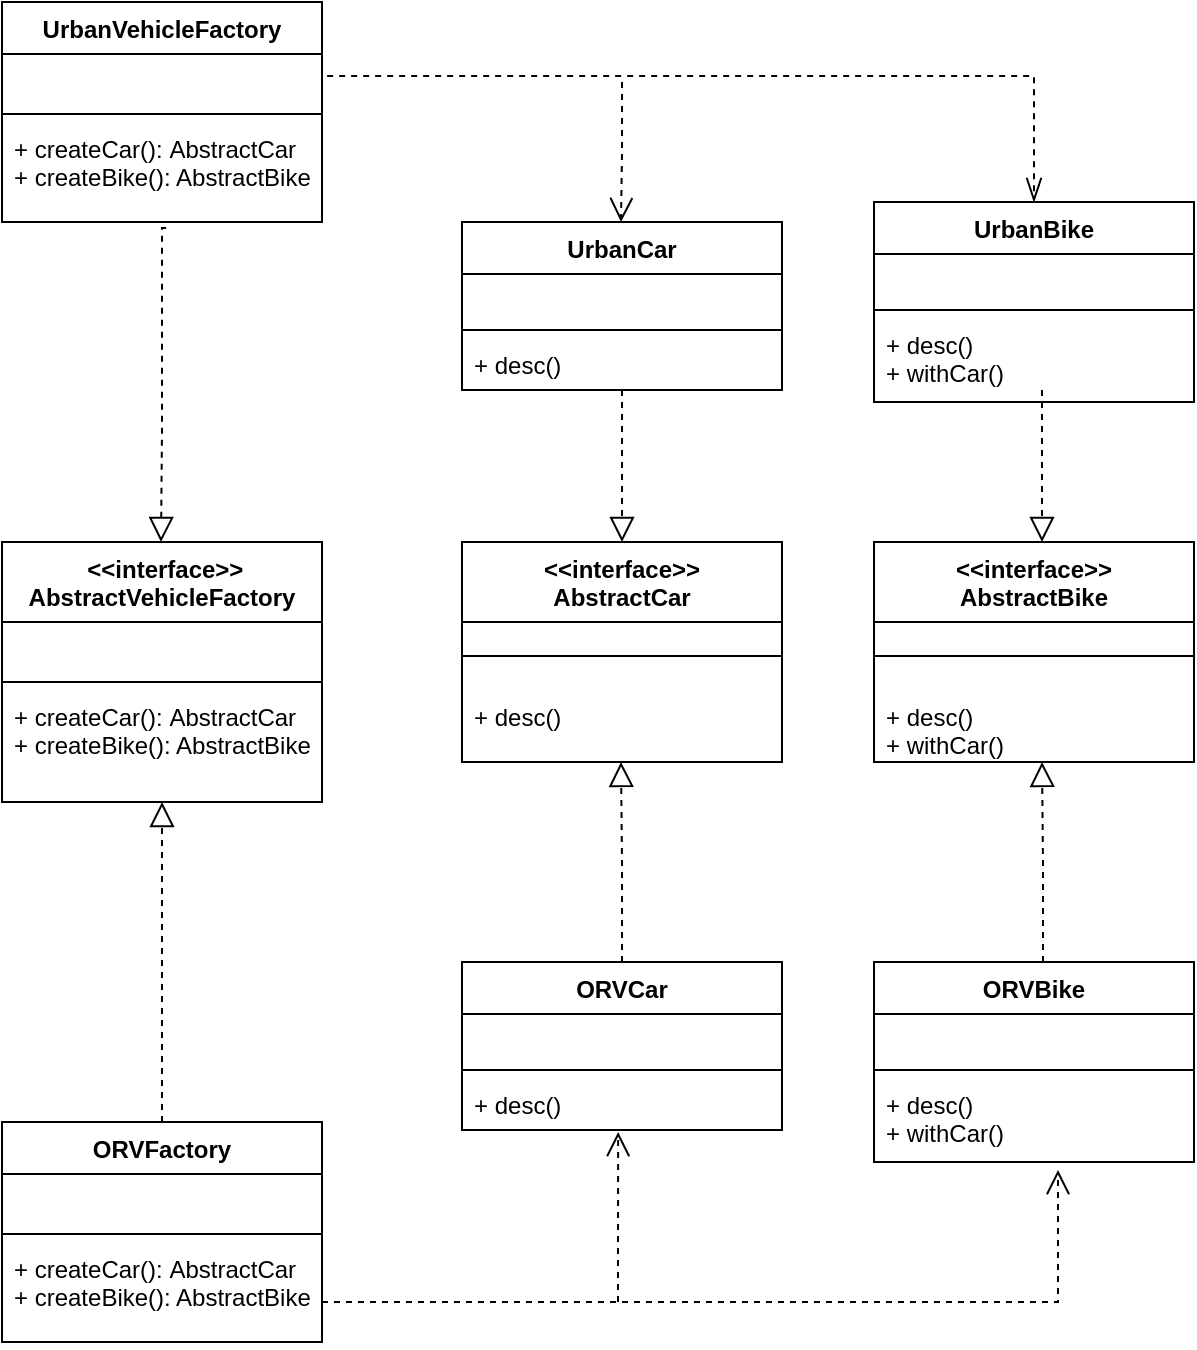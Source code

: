 <mxfile version="15.4.0" type="device"><diagram id="C5RBs43oDa-KdzZeNtuy" name="Page-1"><mxGraphModel dx="1106" dy="852" grid="1" gridSize="10" guides="1" tooltips="1" connect="1" arrows="1" fold="1" page="1" pageScale="1" pageWidth="827" pageHeight="1169" math="0" shadow="0"><root><mxCell id="WIyWlLk6GJQsqaUBKTNV-0"/><mxCell id="WIyWlLk6GJQsqaUBKTNV-1" parent="WIyWlLk6GJQsqaUBKTNV-0"/><mxCell id="LGoVjlw_VrxC2u4OxuGP-27" value=" &lt;&lt;interface&gt;&gt;&#10;AbstractVehicleFactory" style="swimlane;fontStyle=1;align=center;verticalAlign=top;childLayout=stackLayout;horizontal=1;startSize=40;horizontalStack=0;resizeParent=1;resizeParentMax=0;resizeLast=0;collapsible=1;marginBottom=0;" vertex="1" parent="WIyWlLk6GJQsqaUBKTNV-1"><mxGeometry x="140" y="350" width="160" height="130" as="geometry"><mxRectangle x="260" y="710" width="80" height="26" as="alternateBounds"/></mxGeometry></mxCell><mxCell id="LGoVjlw_VrxC2u4OxuGP-56" style="edgeStyle=orthogonalEdgeStyle;rounded=0;orthogonalLoop=1;jettySize=auto;html=1;entryX=0.5;entryY=1;entryDx=0;entryDy=0;entryPerimeter=0;endArrow=block;endFill=0;dashed=1;endSize=10;exitX=0.513;exitY=1.06;exitDx=0;exitDy=0;exitPerimeter=0;" edge="1" parent="LGoVjlw_VrxC2u4OxuGP-27" source="LGoVjlw_VrxC2u4OxuGP-53"><mxGeometry relative="1" as="geometry"><mxPoint x="79.5" y="61" as="sourcePoint"/><mxPoint x="79.5" as="targetPoint"/><Array as="points"><mxPoint x="80" y="-157"/><mxPoint x="80" y="-56"/></Array></mxGeometry></mxCell><mxCell id="LGoVjlw_VrxC2u4OxuGP-29" value=" " style="text;strokeColor=none;fillColor=none;align=left;verticalAlign=top;spacingLeft=4;spacingRight=4;overflow=hidden;rotatable=0;points=[[0,0.5],[1,0.5]];portConstraint=eastwest;" vertex="1" parent="LGoVjlw_VrxC2u4OxuGP-27"><mxGeometry y="40" width="160" height="26" as="geometry"/></mxCell><mxCell id="LGoVjlw_VrxC2u4OxuGP-30" value="" style="line;strokeWidth=1;fillColor=none;align=left;verticalAlign=middle;spacingTop=-1;spacingLeft=3;spacingRight=3;rotatable=0;labelPosition=right;points=[];portConstraint=eastwest;" vertex="1" parent="LGoVjlw_VrxC2u4OxuGP-27"><mxGeometry y="66" width="160" height="8" as="geometry"/></mxCell><mxCell id="LGoVjlw_VrxC2u4OxuGP-31" value="+ createCar(): AbstractCar&#10;+ createBike(): AbstractBike&#10;" style="text;strokeColor=none;fillColor=none;align=left;verticalAlign=top;spacingLeft=4;spacingRight=4;overflow=hidden;rotatable=0;points=[[0,0.5],[1,0.5]];portConstraint=eastwest;" vertex="1" parent="LGoVjlw_VrxC2u4OxuGP-27"><mxGeometry y="74" width="160" height="56" as="geometry"/></mxCell><mxCell id="LGoVjlw_VrxC2u4OxuGP-32" value="&lt;&lt;interface&gt;&gt;&#10;AbstractCar" style="swimlane;fontStyle=1;align=center;verticalAlign=top;childLayout=stackLayout;horizontal=1;startSize=40;horizontalStack=0;resizeParent=1;resizeParentMax=0;resizeLast=0;collapsible=1;marginBottom=0;" vertex="1" parent="WIyWlLk6GJQsqaUBKTNV-1"><mxGeometry x="370" y="350" width="160" height="110" as="geometry"><mxRectangle x="260" y="710" width="80" height="26" as="alternateBounds"/></mxGeometry></mxCell><mxCell id="LGoVjlw_VrxC2u4OxuGP-87" style="edgeStyle=orthogonalEdgeStyle;rounded=0;orthogonalLoop=1;jettySize=auto;html=1;entryX=0.5;entryY=1;entryDx=0;entryDy=0;entryPerimeter=0;endArrow=block;endFill=0;dashed=1;endSize=10;" edge="1" parent="LGoVjlw_VrxC2u4OxuGP-32" source="LGoVjlw_VrxC2u4OxuGP-64"><mxGeometry relative="1" as="geometry"><mxPoint x="80.5" y="100" as="sourcePoint"/><mxPoint x="80" as="targetPoint"/><Array as="points"><mxPoint x="80" y="-60"/><mxPoint x="80" y="-60"/></Array></mxGeometry></mxCell><mxCell id="LGoVjlw_VrxC2u4OxuGP-33" value=" " style="line;strokeWidth=1;fillColor=none;align=left;verticalAlign=middle;spacingTop=-1;spacingLeft=3;spacingRight=3;rotatable=0;labelPosition=right;points=[];portConstraint=eastwest;" vertex="1" parent="LGoVjlw_VrxC2u4OxuGP-32"><mxGeometry y="40" width="160" height="34" as="geometry"/></mxCell><mxCell id="LGoVjlw_VrxC2u4OxuGP-35" value="+ desc()" style="text;strokeColor=none;fillColor=none;align=left;verticalAlign=top;spacingLeft=4;spacingRight=4;overflow=hidden;rotatable=0;points=[[0,0.5],[1,0.5]];portConstraint=eastwest;" vertex="1" parent="LGoVjlw_VrxC2u4OxuGP-32"><mxGeometry y="74" width="160" height="36" as="geometry"/></mxCell><mxCell id="LGoVjlw_VrxC2u4OxuGP-37" value="ORVCar" style="swimlane;fontStyle=1;align=center;verticalAlign=top;childLayout=stackLayout;horizontal=1;startSize=26;horizontalStack=0;resizeParent=1;resizeParentMax=0;resizeLast=0;collapsible=1;marginBottom=0;" vertex="1" parent="WIyWlLk6GJQsqaUBKTNV-1"><mxGeometry x="370" y="560" width="160" height="84" as="geometry"><mxRectangle x="260" y="710" width="80" height="26" as="alternateBounds"/></mxGeometry></mxCell><mxCell id="LGoVjlw_VrxC2u4OxuGP-81" style="edgeStyle=orthogonalEdgeStyle;rounded=0;orthogonalLoop=1;jettySize=auto;html=1;endArrow=open;endFill=0;dashed=1;endSize=10;entryX=0.488;entryY=1.038;entryDx=0;entryDy=0;entryPerimeter=0;" edge="1" parent="LGoVjlw_VrxC2u4OxuGP-37" target="LGoVjlw_VrxC2u4OxuGP-40"><mxGeometry relative="1" as="geometry"><mxPoint x="78" y="170" as="sourcePoint"/><mxPoint x="79.5" y="-9" as="targetPoint"/><Array as="points"><mxPoint x="78" y="151"/><mxPoint x="78" y="151"/></Array></mxGeometry></mxCell><mxCell id="LGoVjlw_VrxC2u4OxuGP-38" value=" " style="text;strokeColor=none;fillColor=none;align=left;verticalAlign=top;spacingLeft=4;spacingRight=4;overflow=hidden;rotatable=0;points=[[0,0.5],[1,0.5]];portConstraint=eastwest;" vertex="1" parent="LGoVjlw_VrxC2u4OxuGP-37"><mxGeometry y="26" width="160" height="24" as="geometry"/></mxCell><mxCell id="LGoVjlw_VrxC2u4OxuGP-39" value="" style="line;strokeWidth=1;fillColor=none;align=left;verticalAlign=middle;spacingTop=-1;spacingLeft=3;spacingRight=3;rotatable=0;labelPosition=right;points=[];portConstraint=eastwest;" vertex="1" parent="LGoVjlw_VrxC2u4OxuGP-37"><mxGeometry y="50" width="160" height="8" as="geometry"/></mxCell><mxCell id="LGoVjlw_VrxC2u4OxuGP-40" value="+ desc()" style="text;strokeColor=none;fillColor=none;align=left;verticalAlign=top;spacingLeft=4;spacingRight=4;overflow=hidden;rotatable=0;points=[[0,0.5],[1,0.5]];portConstraint=eastwest;" vertex="1" parent="LGoVjlw_VrxC2u4OxuGP-37"><mxGeometry y="58" width="160" height="26" as="geometry"/></mxCell><mxCell id="LGoVjlw_VrxC2u4OxuGP-41" style="edgeStyle=orthogonalEdgeStyle;rounded=0;orthogonalLoop=1;jettySize=auto;html=1;entryX=0.5;entryY=1;entryDx=0;entryDy=0;entryPerimeter=0;endArrow=block;endFill=0;dashed=1;endSize=10;" edge="1" parent="WIyWlLk6GJQsqaUBKTNV-1" source="LGoVjlw_VrxC2u4OxuGP-42" target="LGoVjlw_VrxC2u4OxuGP-31"><mxGeometry relative="1" as="geometry"/></mxCell><mxCell id="LGoVjlw_VrxC2u4OxuGP-42" value="ORVFactory" style="swimlane;fontStyle=1;align=center;verticalAlign=top;childLayout=stackLayout;horizontal=1;startSize=26;horizontalStack=0;resizeParent=1;resizeParentMax=0;resizeLast=0;collapsible=1;marginBottom=0;" vertex="1" parent="WIyWlLk6GJQsqaUBKTNV-1"><mxGeometry x="140" y="640" width="160" height="110" as="geometry"><mxRectangle x="260" y="710" width="80" height="26" as="alternateBounds"/></mxGeometry></mxCell><mxCell id="LGoVjlw_VrxC2u4OxuGP-43" value=" " style="text;strokeColor=none;fillColor=none;align=left;verticalAlign=top;spacingLeft=4;spacingRight=4;overflow=hidden;rotatable=0;points=[[0,0.5],[1,0.5]];portConstraint=eastwest;" vertex="1" parent="LGoVjlw_VrxC2u4OxuGP-42"><mxGeometry y="26" width="160" height="26" as="geometry"/></mxCell><mxCell id="LGoVjlw_VrxC2u4OxuGP-44" value="" style="line;strokeWidth=1;fillColor=none;align=left;verticalAlign=middle;spacingTop=-1;spacingLeft=3;spacingRight=3;rotatable=0;labelPosition=right;points=[];portConstraint=eastwest;" vertex="1" parent="LGoVjlw_VrxC2u4OxuGP-42"><mxGeometry y="52" width="160" height="8" as="geometry"/></mxCell><mxCell id="LGoVjlw_VrxC2u4OxuGP-45" value="+ createCar(): AbstractCar&#10;+ createBike(): AbstractBike&#10;" style="text;strokeColor=none;fillColor=none;align=left;verticalAlign=top;spacingLeft=4;spacingRight=4;overflow=hidden;rotatable=0;points=[[0,0.5],[1,0.5]];portConstraint=eastwest;" vertex="1" parent="LGoVjlw_VrxC2u4OxuGP-42"><mxGeometry y="60" width="160" height="50" as="geometry"/></mxCell><mxCell id="LGoVjlw_VrxC2u4OxuGP-50" value="UrbanVehicleFactory" style="swimlane;fontStyle=1;align=center;verticalAlign=top;childLayout=stackLayout;horizontal=1;startSize=26;horizontalStack=0;resizeParent=1;resizeParentMax=0;resizeLast=0;collapsible=1;marginBottom=0;" vertex="1" parent="WIyWlLk6GJQsqaUBKTNV-1"><mxGeometry x="140" y="80" width="160" height="110" as="geometry"><mxRectangle x="260" y="710" width="80" height="26" as="alternateBounds"/></mxGeometry></mxCell><mxCell id="LGoVjlw_VrxC2u4OxuGP-51" value=" " style="text;strokeColor=none;fillColor=none;align=left;verticalAlign=top;spacingLeft=4;spacingRight=4;overflow=hidden;rotatable=0;points=[[0,0.5],[1,0.5]];portConstraint=eastwest;" vertex="1" parent="LGoVjlw_VrxC2u4OxuGP-50"><mxGeometry y="26" width="160" height="26" as="geometry"/></mxCell><mxCell id="LGoVjlw_VrxC2u4OxuGP-52" value="" style="line;strokeWidth=1;fillColor=none;align=left;verticalAlign=middle;spacingTop=-1;spacingLeft=3;spacingRight=3;rotatable=0;labelPosition=right;points=[];portConstraint=eastwest;" vertex="1" parent="LGoVjlw_VrxC2u4OxuGP-50"><mxGeometry y="52" width="160" height="8" as="geometry"/></mxCell><mxCell id="LGoVjlw_VrxC2u4OxuGP-53" value="+ createCar(): AbstractCar&#10;+ createBike(): AbstractBike&#10;" style="text;strokeColor=none;fillColor=none;align=left;verticalAlign=top;spacingLeft=4;spacingRight=4;overflow=hidden;rotatable=0;points=[[0,0.5],[1,0.5]];portConstraint=eastwest;" vertex="1" parent="LGoVjlw_VrxC2u4OxuGP-50"><mxGeometry y="60" width="160" height="50" as="geometry"/></mxCell><mxCell id="LGoVjlw_VrxC2u4OxuGP-57" value="ORVBike" style="swimlane;fontStyle=1;align=center;verticalAlign=top;childLayout=stackLayout;horizontal=1;startSize=26;horizontalStack=0;resizeParent=1;resizeParentMax=0;resizeLast=0;collapsible=1;marginBottom=0;" vertex="1" parent="WIyWlLk6GJQsqaUBKTNV-1"><mxGeometry x="576" y="560" width="160" height="100" as="geometry"><mxRectangle x="260" y="710" width="80" height="26" as="alternateBounds"/></mxGeometry></mxCell><mxCell id="LGoVjlw_VrxC2u4OxuGP-58" value=" " style="text;strokeColor=none;fillColor=none;align=left;verticalAlign=top;spacingLeft=4;spacingRight=4;overflow=hidden;rotatable=0;points=[[0,0.5],[1,0.5]];portConstraint=eastwest;" vertex="1" parent="LGoVjlw_VrxC2u4OxuGP-57"><mxGeometry y="26" width="160" height="24" as="geometry"/></mxCell><mxCell id="LGoVjlw_VrxC2u4OxuGP-59" value="" style="line;strokeWidth=1;fillColor=none;align=left;verticalAlign=middle;spacingTop=-1;spacingLeft=3;spacingRight=3;rotatable=0;labelPosition=right;points=[];portConstraint=eastwest;" vertex="1" parent="LGoVjlw_VrxC2u4OxuGP-57"><mxGeometry y="50" width="160" height="8" as="geometry"/></mxCell><mxCell id="LGoVjlw_VrxC2u4OxuGP-60" value="+ desc()&#10;+ withCar()" style="text;strokeColor=none;fillColor=none;align=left;verticalAlign=top;spacingLeft=4;spacingRight=4;overflow=hidden;rotatable=0;points=[[0,0.5],[1,0.5]];portConstraint=eastwest;" vertex="1" parent="LGoVjlw_VrxC2u4OxuGP-57"><mxGeometry y="58" width="160" height="42" as="geometry"/></mxCell><mxCell id="LGoVjlw_VrxC2u4OxuGP-61" value="UrbanCar" style="swimlane;fontStyle=1;align=center;verticalAlign=top;childLayout=stackLayout;horizontal=1;startSize=26;horizontalStack=0;resizeParent=1;resizeParentMax=0;resizeLast=0;collapsible=1;marginBottom=0;" vertex="1" parent="WIyWlLk6GJQsqaUBKTNV-1"><mxGeometry x="370" y="190" width="160" height="84" as="geometry"><mxRectangle x="260" y="710" width="80" height="26" as="alternateBounds"/></mxGeometry></mxCell><mxCell id="LGoVjlw_VrxC2u4OxuGP-62" value=" " style="text;strokeColor=none;fillColor=none;align=left;verticalAlign=top;spacingLeft=4;spacingRight=4;overflow=hidden;rotatable=0;points=[[0,0.5],[1,0.5]];portConstraint=eastwest;" vertex="1" parent="LGoVjlw_VrxC2u4OxuGP-61"><mxGeometry y="26" width="160" height="24" as="geometry"/></mxCell><mxCell id="LGoVjlw_VrxC2u4OxuGP-84" style="edgeStyle=orthogonalEdgeStyle;rounded=0;orthogonalLoop=1;jettySize=auto;html=1;entryX=0.5;entryY=1;entryDx=0;entryDy=0;entryPerimeter=0;endArrow=open;endFill=0;dashed=1;endSize=10;" edge="1" parent="LGoVjlw_VrxC2u4OxuGP-61"><mxGeometry relative="1" as="geometry"><mxPoint x="80" y="-70" as="sourcePoint"/><mxPoint x="79.5" as="targetPoint"/><Array as="points"><mxPoint x="80" y="-35"/></Array></mxGeometry></mxCell><mxCell id="LGoVjlw_VrxC2u4OxuGP-63" value="" style="line;strokeWidth=1;fillColor=none;align=left;verticalAlign=middle;spacingTop=-1;spacingLeft=3;spacingRight=3;rotatable=0;labelPosition=right;points=[];portConstraint=eastwest;" vertex="1" parent="LGoVjlw_VrxC2u4OxuGP-61"><mxGeometry y="50" width="160" height="8" as="geometry"/></mxCell><mxCell id="LGoVjlw_VrxC2u4OxuGP-64" value="+ desc()" style="text;strokeColor=none;fillColor=none;align=left;verticalAlign=top;spacingLeft=4;spacingRight=4;overflow=hidden;rotatable=0;points=[[0,0.5],[1,0.5]];portConstraint=eastwest;" vertex="1" parent="LGoVjlw_VrxC2u4OxuGP-61"><mxGeometry y="58" width="160" height="26" as="geometry"/></mxCell><mxCell id="LGoVjlw_VrxC2u4OxuGP-69" value="UrbanBike" style="swimlane;fontStyle=1;align=center;verticalAlign=top;childLayout=stackLayout;horizontal=1;startSize=26;horizontalStack=0;resizeParent=1;resizeParentMax=0;resizeLast=0;collapsible=1;marginBottom=0;" vertex="1" parent="WIyWlLk6GJQsqaUBKTNV-1"><mxGeometry x="576" y="180" width="160" height="100" as="geometry"><mxRectangle x="260" y="710" width="80" height="26" as="alternateBounds"/></mxGeometry></mxCell><mxCell id="LGoVjlw_VrxC2u4OxuGP-70" value=" " style="text;strokeColor=none;fillColor=none;align=left;verticalAlign=top;spacingLeft=4;spacingRight=4;overflow=hidden;rotatable=0;points=[[0,0.5],[1,0.5]];portConstraint=eastwest;" vertex="1" parent="LGoVjlw_VrxC2u4OxuGP-69"><mxGeometry y="26" width="160" height="24" as="geometry"/></mxCell><mxCell id="LGoVjlw_VrxC2u4OxuGP-71" value="" style="line;strokeWidth=1;fillColor=none;align=left;verticalAlign=middle;spacingTop=-1;spacingLeft=3;spacingRight=3;rotatable=0;labelPosition=right;points=[];portConstraint=eastwest;" vertex="1" parent="LGoVjlw_VrxC2u4OxuGP-69"><mxGeometry y="50" width="160" height="8" as="geometry"/></mxCell><mxCell id="LGoVjlw_VrxC2u4OxuGP-72" value="+ desc()&#10;+ withCar()" style="text;strokeColor=none;fillColor=none;align=left;verticalAlign=top;spacingLeft=4;spacingRight=4;overflow=hidden;rotatable=0;points=[[0,0.5],[1,0.5]];portConstraint=eastwest;" vertex="1" parent="LGoVjlw_VrxC2u4OxuGP-69"><mxGeometry y="58" width="160" height="42" as="geometry"/></mxCell><mxCell id="LGoVjlw_VrxC2u4OxuGP-75" value="&lt;&lt;interface&gt;&gt;&#10;AbstractBike" style="swimlane;fontStyle=1;align=center;verticalAlign=top;childLayout=stackLayout;horizontal=1;startSize=40;horizontalStack=0;resizeParent=1;resizeParentMax=0;resizeLast=0;collapsible=1;marginBottom=0;" vertex="1" parent="WIyWlLk6GJQsqaUBKTNV-1"><mxGeometry x="576" y="350" width="160" height="110" as="geometry"><mxRectangle x="260" y="710" width="80" height="26" as="alternateBounds"/></mxGeometry></mxCell><mxCell id="LGoVjlw_VrxC2u4OxuGP-76" value=" " style="line;strokeWidth=1;fillColor=none;align=left;verticalAlign=middle;spacingTop=-1;spacingLeft=3;spacingRight=3;rotatable=0;labelPosition=right;points=[];portConstraint=eastwest;" vertex="1" parent="LGoVjlw_VrxC2u4OxuGP-75"><mxGeometry y="40" width="160" height="34" as="geometry"/></mxCell><mxCell id="LGoVjlw_VrxC2u4OxuGP-77" value="+ desc()&#10;+ withCar()" style="text;strokeColor=none;fillColor=none;align=left;verticalAlign=top;spacingLeft=4;spacingRight=4;overflow=hidden;rotatable=0;points=[[0,0.5],[1,0.5]];portConstraint=eastwest;" vertex="1" parent="LGoVjlw_VrxC2u4OxuGP-75"><mxGeometry y="74" width="160" height="36" as="geometry"/></mxCell><mxCell id="LGoVjlw_VrxC2u4OxuGP-78" style="edgeStyle=orthogonalEdgeStyle;rounded=0;orthogonalLoop=1;jettySize=auto;html=1;endArrow=open;endFill=0;dashed=1;endSize=10;entryX=0.575;entryY=1.095;entryDx=0;entryDy=0;entryPerimeter=0;" edge="1" parent="WIyWlLk6GJQsqaUBKTNV-1" target="LGoVjlw_VrxC2u4OxuGP-60"><mxGeometry relative="1" as="geometry"><mxPoint x="300" y="700" as="sourcePoint"/><mxPoint x="661" y="680" as="targetPoint"/><Array as="points"><mxPoint x="300" y="730"/><mxPoint x="668" y="730"/></Array></mxGeometry></mxCell><mxCell id="LGoVjlw_VrxC2u4OxuGP-82" style="edgeStyle=orthogonalEdgeStyle;rounded=0;orthogonalLoop=1;jettySize=auto;html=1;entryX=0.5;entryY=0;entryDx=0;entryDy=0;endArrow=openThin;endFill=0;dashed=1;endSize=10;exitX=0.513;exitY=1.06;exitDx=0;exitDy=0;exitPerimeter=0;" edge="1" parent="WIyWlLk6GJQsqaUBKTNV-1" target="LGoVjlw_VrxC2u4OxuGP-69"><mxGeometry relative="1" as="geometry"><mxPoint x="302.58" y="117" as="sourcePoint"/><mxPoint x="300" y="274" as="targetPoint"/><Array as="points"><mxPoint x="656" y="117"/></Array></mxGeometry></mxCell><mxCell id="LGoVjlw_VrxC2u4OxuGP-85" style="edgeStyle=orthogonalEdgeStyle;rounded=0;orthogonalLoop=1;jettySize=auto;html=1;entryX=0.5;entryY=1;entryDx=0;entryDy=0;entryPerimeter=0;endArrow=block;endFill=0;dashed=1;endSize=10;" edge="1" parent="WIyWlLk6GJQsqaUBKTNV-1"><mxGeometry relative="1" as="geometry"><mxPoint x="450" y="560" as="sourcePoint"/><mxPoint x="449.5" y="460" as="targetPoint"/><Array as="points"><mxPoint x="450" y="510"/></Array></mxGeometry></mxCell><mxCell id="LGoVjlw_VrxC2u4OxuGP-86" style="edgeStyle=orthogonalEdgeStyle;rounded=0;orthogonalLoop=1;jettySize=auto;html=1;entryX=0.5;entryY=1;entryDx=0;entryDy=0;entryPerimeter=0;endArrow=block;endFill=0;dashed=1;endSize=10;" edge="1" parent="WIyWlLk6GJQsqaUBKTNV-1"><mxGeometry relative="1" as="geometry"><mxPoint x="660.5" y="560" as="sourcePoint"/><mxPoint x="660" y="460" as="targetPoint"/><Array as="points"><mxPoint x="660.5" y="510"/></Array></mxGeometry></mxCell><mxCell id="LGoVjlw_VrxC2u4OxuGP-88" style="edgeStyle=orthogonalEdgeStyle;rounded=0;orthogonalLoop=1;jettySize=auto;html=1;entryX=0.5;entryY=1;entryDx=0;entryDy=0;entryPerimeter=0;endArrow=block;endFill=0;dashed=1;endSize=10;" edge="1" parent="WIyWlLk6GJQsqaUBKTNV-1"><mxGeometry relative="1" as="geometry"><mxPoint x="660" y="274" as="sourcePoint"/><mxPoint x="660" y="350" as="targetPoint"/><Array as="points"><mxPoint x="660" y="290"/><mxPoint x="660" y="290"/></Array></mxGeometry></mxCell></root></mxGraphModel></diagram></mxfile>